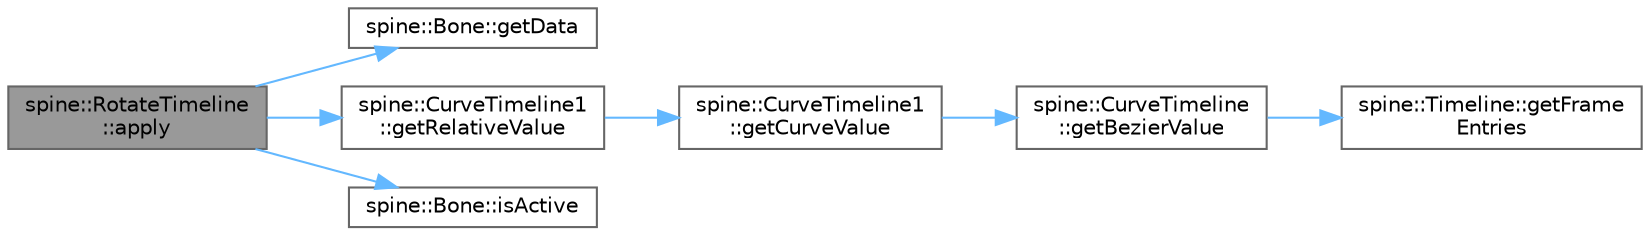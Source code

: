 digraph "spine::RotateTimeline::apply"
{
 // LATEX_PDF_SIZE
  bgcolor="transparent";
  edge [fontname=Helvetica,fontsize=10,labelfontname=Helvetica,labelfontsize=10];
  node [fontname=Helvetica,fontsize=10,shape=box,height=0.2,width=0.4];
  rankdir="LR";
  Node1 [id="Node000001",label="spine::RotateTimeline\l::apply",height=0.2,width=0.4,color="gray40", fillcolor="grey60", style="filled", fontcolor="black",tooltip=" "];
  Node1 -> Node2 [id="edge7_Node000001_Node000002",color="steelblue1",style="solid",tooltip=" "];
  Node2 [id="Node000002",label="spine::Bone::getData",height=0.2,width=0.4,color="grey40", fillcolor="white", style="filled",URL="$classspine_1_1_bone.html#a13b3778da0a300dbf777ce37239bdcd2",tooltip=" "];
  Node1 -> Node3 [id="edge8_Node000001_Node000003",color="steelblue1",style="solid",tooltip=" "];
  Node3 [id="Node000003",label="spine::CurveTimeline1\l::getRelativeValue",height=0.2,width=0.4,color="grey40", fillcolor="white", style="filled",URL="$classspine_1_1_curve_timeline1.html#a0753b1e92bf5813070af0459c0474624",tooltip=" "];
  Node3 -> Node4 [id="edge9_Node000003_Node000004",color="steelblue1",style="solid",tooltip=" "];
  Node4 [id="Node000004",label="spine::CurveTimeline1\l::getCurveValue",height=0.2,width=0.4,color="grey40", fillcolor="white", style="filled",URL="$classspine_1_1_curve_timeline1.html#a651e9b86f1365e211ad120486eaa6b3d",tooltip=" "];
  Node4 -> Node5 [id="edge10_Node000004_Node000005",color="steelblue1",style="solid",tooltip=" "];
  Node5 [id="Node000005",label="spine::CurveTimeline\l::getBezierValue",height=0.2,width=0.4,color="grey40", fillcolor="white", style="filled",URL="$classspine_1_1_curve_timeline.html#a1bac528b43a72a01a1121d5d1a708655",tooltip=" "];
  Node5 -> Node6 [id="edge11_Node000005_Node000006",color="steelblue1",style="solid",tooltip=" "];
  Node6 [id="Node000006",label="spine::Timeline::getFrame\lEntries",height=0.2,width=0.4,color="grey40", fillcolor="white", style="filled",URL="$classspine_1_1_timeline.html#acb16340aac97034b485f66afc1a4a73e",tooltip=" "];
  Node1 -> Node7 [id="edge12_Node000001_Node000007",color="steelblue1",style="solid",tooltip=" "];
  Node7 [id="Node000007",label="spine::Bone::isActive",height=0.2,width=0.4,color="grey40", fillcolor="white", style="filled",URL="$classspine_1_1_bone.html#ada704b83037234cd547446faadf8b92b",tooltip=" "];
}
